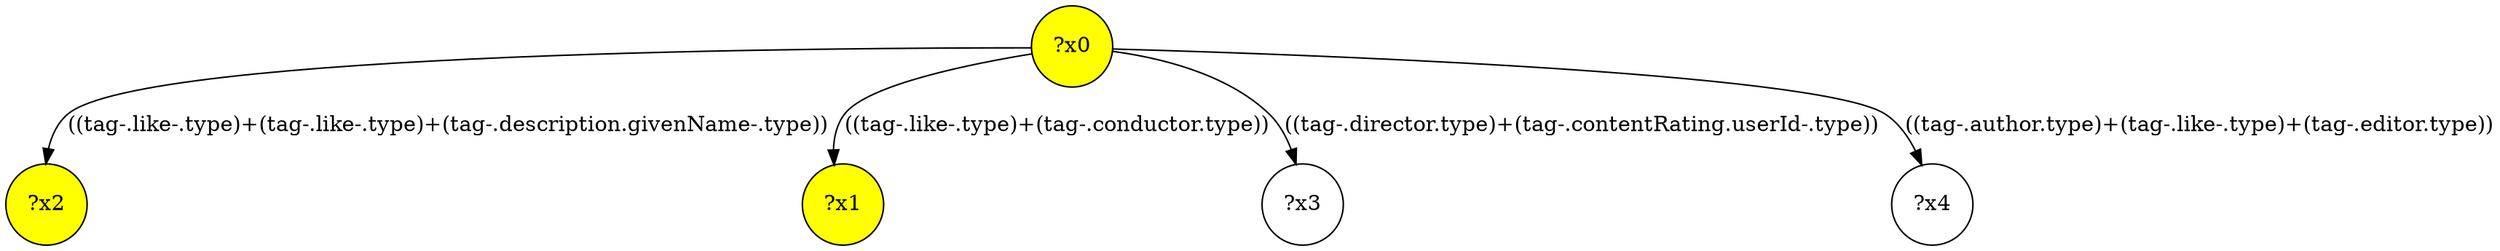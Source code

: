 digraph g {
	x2 [fillcolor="yellow", style="filled," shape=circle, label="?x2"];
	x1 [fillcolor="yellow", style="filled," shape=circle, label="?x1"];
	x0 [fillcolor="yellow", style="filled," shape=circle, label="?x0"];
	x0 -> x1 [label="((tag-.like-.type)+(tag-.conductor.type))"];
	x0 -> x2 [label="((tag-.like-.type)+(tag-.like-.type)+(tag-.description.givenName-.type))"];
	x3 [shape=circle, label="?x3"];
	x0 -> x3 [label="((tag-.director.type)+(tag-.contentRating.userId-.type))"];
	x4 [shape=circle, label="?x4"];
	x0 -> x4 [label="((tag-.author.type)+(tag-.like-.type)+(tag-.editor.type))"];
}
